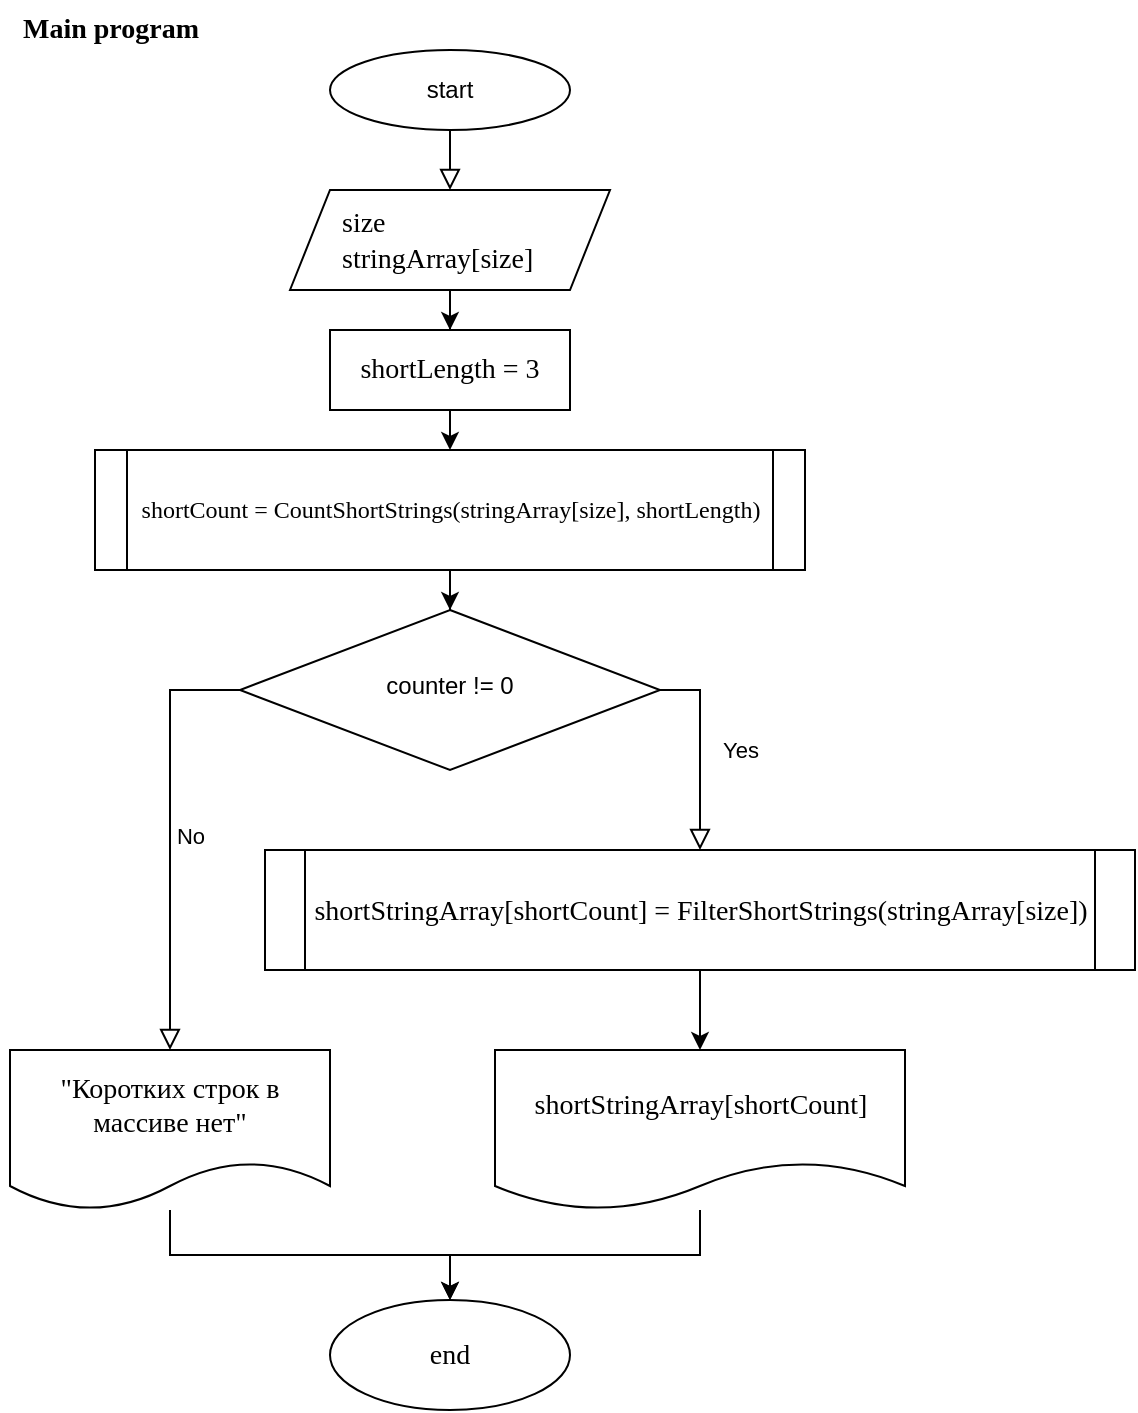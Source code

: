 <mxfile version="20.8.20" type="device" pages="3"><diagram id="C5RBs43oDa-KdzZeNtuy" name="Main"><mxGraphModel dx="1035" dy="1778" grid="1" gridSize="10" guides="1" tooltips="1" connect="1" arrows="1" fold="1" page="1" pageScale="1" pageWidth="827" pageHeight="1169" math="0" shadow="0"><root><mxCell id="WIyWlLk6GJQsqaUBKTNV-0"/><mxCell id="WIyWlLk6GJQsqaUBKTNV-1" parent="WIyWlLk6GJQsqaUBKTNV-0"/><mxCell id="WIyWlLk6GJQsqaUBKTNV-2" value="" style="rounded=0;html=1;jettySize=auto;orthogonalLoop=1;fontSize=11;endArrow=block;endFill=0;endSize=8;strokeWidth=1;shadow=0;labelBackgroundColor=none;edgeStyle=orthogonalEdgeStyle;entryX=0.5;entryY=0;entryDx=0;entryDy=0;" parent="WIyWlLk6GJQsqaUBKTNV-1" source="Q6-3VV7X4s96GDHHeoPw-0" target="nAEfYP0LlcHttDs4oQ49-1" edge="1"><mxGeometry relative="1" as="geometry"><mxPoint x="220" y="120" as="sourcePoint"/></mxGeometry></mxCell><mxCell id="WIyWlLk6GJQsqaUBKTNV-4" value="Yes" style="rounded=0;html=1;jettySize=auto;orthogonalLoop=1;fontSize=11;endArrow=block;endFill=0;endSize=8;strokeWidth=1;shadow=0;labelBackgroundColor=none;edgeStyle=orthogonalEdgeStyle;exitX=1;exitY=0.5;exitDx=0;exitDy=0;" parent="WIyWlLk6GJQsqaUBKTNV-1" source="WIyWlLk6GJQsqaUBKTNV-6" target="nAEfYP0LlcHttDs4oQ49-5" edge="1"><mxGeometry y="20" relative="1" as="geometry"><mxPoint as="offset"/><mxPoint x="240" y="420" as="targetPoint"/></mxGeometry></mxCell><mxCell id="WIyWlLk6GJQsqaUBKTNV-5" value="No" style="edgeStyle=orthogonalEdgeStyle;rounded=0;html=1;jettySize=auto;orthogonalLoop=1;fontSize=11;endArrow=block;endFill=0;endSize=8;strokeWidth=1;shadow=0;labelBackgroundColor=none;exitX=0;exitY=0.5;exitDx=0;exitDy=0;entryX=0.5;entryY=0;entryDx=0;entryDy=0;" parent="WIyWlLk6GJQsqaUBKTNV-1" source="WIyWlLk6GJQsqaUBKTNV-6" target="nAEfYP0LlcHttDs4oQ49-9" edge="1"><mxGeometry y="10" relative="1" as="geometry"><mxPoint as="offset"/><mxPoint x="60" y="410" as="targetPoint"/></mxGeometry></mxCell><mxCell id="WIyWlLk6GJQsqaUBKTNV-6" value="counter != 0" style="rhombus;whiteSpace=wrap;html=1;shadow=0;fontFamily=Helvetica;fontSize=12;align=center;strokeWidth=1;spacing=6;spacingTop=-4;" parent="WIyWlLk6GJQsqaUBKTNV-1" vertex="1"><mxGeometry x="135" y="240" width="210" height="80" as="geometry"/></mxCell><mxCell id="Q6-3VV7X4s96GDHHeoPw-0" value="start" style="ellipse;whiteSpace=wrap;html=1;" parent="WIyWlLk6GJQsqaUBKTNV-1" vertex="1"><mxGeometry x="180" y="-40" width="120" height="40" as="geometry"/></mxCell><mxCell id="Q6-3VV7X4s96GDHHeoPw-1" style="edgeStyle=orthogonalEdgeStyle;rounded=0;orthogonalLoop=1;jettySize=auto;html=1;exitX=0.5;exitY=1;exitDx=0;exitDy=0;" parent="WIyWlLk6GJQsqaUBKTNV-1" source="Q6-3VV7X4s96GDHHeoPw-0" target="Q6-3VV7X4s96GDHHeoPw-0" edge="1"><mxGeometry relative="1" as="geometry"/></mxCell><mxCell id="nAEfYP0LlcHttDs4oQ49-0" value="&lt;font face=&quot;Times New Roman&quot; style=&quot;font-size: 14px;&quot;&gt;&lt;b&gt;Main program&lt;/b&gt;&lt;/font&gt;" style="text;html=1;align=center;verticalAlign=middle;resizable=0;points=[];autosize=1;strokeColor=none;fillColor=none;" vertex="1" parent="WIyWlLk6GJQsqaUBKTNV-1"><mxGeometry x="15" y="-65" width="110" height="30" as="geometry"/></mxCell><mxCell id="nAEfYP0LlcHttDs4oQ49-3" style="edgeStyle=orthogonalEdgeStyle;rounded=0;orthogonalLoop=1;jettySize=auto;html=1;entryX=0.5;entryY=0;entryDx=0;entryDy=0;fontFamily=Times New Roman;fontSize=12;" edge="1" parent="WIyWlLk6GJQsqaUBKTNV-1" source="nAEfYP0LlcHttDs4oQ49-1" target="2rmJZ6dpxdeSO1aSGqR1-1"><mxGeometry relative="1" as="geometry"/></mxCell><mxCell id="nAEfYP0LlcHttDs4oQ49-1" value="&lt;font face=&quot;Times New Roman&quot;&gt;size&lt;br&gt;stringArray[size]&lt;/font&gt;" style="shape=parallelogram;perimeter=parallelogramPerimeter;whiteSpace=wrap;html=1;fixedSize=1;fontSize=14;align=left;size=20;spacingLeft=24;" vertex="1" parent="WIyWlLk6GJQsqaUBKTNV-1"><mxGeometry x="160" y="30" width="160" height="50" as="geometry"/></mxCell><mxCell id="nAEfYP0LlcHttDs4oQ49-4" style="edgeStyle=orthogonalEdgeStyle;rounded=0;orthogonalLoop=1;jettySize=auto;html=1;entryX=0.5;entryY=0;entryDx=0;entryDy=0;fontFamily=Times New Roman;fontSize=14;" edge="1" parent="WIyWlLk6GJQsqaUBKTNV-1" source="nAEfYP0LlcHttDs4oQ49-2" target="WIyWlLk6GJQsqaUBKTNV-6"><mxGeometry relative="1" as="geometry"/></mxCell><mxCell id="nAEfYP0LlcHttDs4oQ49-2" value="shortCount = CountShortStrings(stringArray[size], shortLength)" style="shape=process;backgroundOutline=1;fontFamily=Times New Roman;fontSize=12;size=0.045;html=1;" vertex="1" parent="WIyWlLk6GJQsqaUBKTNV-1"><mxGeometry x="62.5" y="160" width="355" height="60" as="geometry"/></mxCell><mxCell id="nAEfYP0LlcHttDs4oQ49-7" style="edgeStyle=orthogonalEdgeStyle;rounded=0;orthogonalLoop=1;jettySize=auto;html=1;exitX=0.5;exitY=1;exitDx=0;exitDy=0;fontFamily=Times New Roman;fontSize=14;" edge="1" parent="WIyWlLk6GJQsqaUBKTNV-1" source="nAEfYP0LlcHttDs4oQ49-5" target="nAEfYP0LlcHttDs4oQ49-6"><mxGeometry relative="1" as="geometry"/></mxCell><mxCell id="nAEfYP0LlcHttDs4oQ49-5" value="&lt;p style=&quot;line-height: 19px; font-size: 14px;&quot;&gt;shortStringArray[shortCount] = FilterShortStrings(stringArray[size])&lt;/p&gt;" style="shape=process;backgroundOutline=1;fontFamily=Times New Roman;fontSize=14;size=0.045;html=1;" vertex="1" parent="WIyWlLk6GJQsqaUBKTNV-1"><mxGeometry x="147.5" y="360" width="435" height="60" as="geometry"/></mxCell><mxCell id="nAEfYP0LlcHttDs4oQ49-13" style="edgeStyle=orthogonalEdgeStyle;rounded=0;orthogonalLoop=1;jettySize=auto;html=1;entryX=0.5;entryY=0;entryDx=0;entryDy=0;fontFamily=Times New Roman;fontSize=14;" edge="1" parent="WIyWlLk6GJQsqaUBKTNV-1" source="nAEfYP0LlcHttDs4oQ49-6" target="nAEfYP0LlcHttDs4oQ49-11"><mxGeometry relative="1" as="geometry"/></mxCell><mxCell id="nAEfYP0LlcHttDs4oQ49-6" value="shortStringArray[shortCount]" style="shape=document;whiteSpace=wrap;html=1;boundedLbl=1;fontFamily=Times New Roman;fontSize=14;" vertex="1" parent="WIyWlLk6GJQsqaUBKTNV-1"><mxGeometry x="262.5" y="460" width="205" height="80" as="geometry"/></mxCell><mxCell id="nAEfYP0LlcHttDs4oQ49-12" style="edgeStyle=orthogonalEdgeStyle;rounded=0;orthogonalLoop=1;jettySize=auto;html=1;entryX=0.5;entryY=0;entryDx=0;entryDy=0;fontFamily=Times New Roman;fontSize=14;" edge="1" parent="WIyWlLk6GJQsqaUBKTNV-1" source="nAEfYP0LlcHttDs4oQ49-9" target="nAEfYP0LlcHttDs4oQ49-11"><mxGeometry relative="1" as="geometry"/></mxCell><mxCell id="nAEfYP0LlcHttDs4oQ49-9" value="&quot;Коротких строк в массиве нет&quot;" style="shape=document;whiteSpace=wrap;html=1;boundedLbl=1;fontFamily=Times New Roman;fontSize=14;" vertex="1" parent="WIyWlLk6GJQsqaUBKTNV-1"><mxGeometry x="20" y="460" width="160" height="80" as="geometry"/></mxCell><mxCell id="nAEfYP0LlcHttDs4oQ49-11" value="end" style="ellipse;whiteSpace=wrap;html=1;fontFamily=Times New Roman;fontSize=14;" vertex="1" parent="WIyWlLk6GJQsqaUBKTNV-1"><mxGeometry x="180" y="585" width="120" height="55" as="geometry"/></mxCell><mxCell id="2rmJZ6dpxdeSO1aSGqR1-2" style="edgeStyle=orthogonalEdgeStyle;rounded=0;orthogonalLoop=1;jettySize=auto;html=1;exitX=0.5;exitY=1;exitDx=0;exitDy=0;entryX=0.5;entryY=0;entryDx=0;entryDy=0;fontFamily=Times New Roman;fontSize=14;" edge="1" parent="WIyWlLk6GJQsqaUBKTNV-1" source="2rmJZ6dpxdeSO1aSGqR1-1" target="nAEfYP0LlcHttDs4oQ49-2"><mxGeometry relative="1" as="geometry"/></mxCell><mxCell id="2rmJZ6dpxdeSO1aSGqR1-1" value="shortLength = 3" style="rounded=0;whiteSpace=wrap;html=1;fontFamily=Times New Roman;fontSize=14;" vertex="1" parent="WIyWlLk6GJQsqaUBKTNV-1"><mxGeometry x="180" y="100" width="120" height="40" as="geometry"/></mxCell></root></mxGraphModel></diagram><diagram id="DfYAHlGCWSTEoKX2GlCD" name="CountShortStrings"><mxGraphModel dx="880" dy="518" grid="1" gridSize="10" guides="1" tooltips="1" connect="1" arrows="1" fold="1" page="1" pageScale="1" pageWidth="827" pageHeight="1169" math="0" shadow="0"><root><mxCell id="0"/><mxCell id="1" parent="0"/><mxCell id="PBFinP9V8veJn_KXFltd-1" value="CountShortStrings(stringArray[size], shortLength)" style="text;html=1;align=left;verticalAlign=middle;resizable=0;points=[];autosize=1;strokeColor=none;fillColor=none;fontSize=14;fontFamily=Times New Roman;fontStyle=1" vertex="1" parent="1"><mxGeometry x="60" y="35" width="330" height="30" as="geometry"/></mxCell><mxCell id="PBFinP9V8veJn_KXFltd-5" style="edgeStyle=orthogonalEdgeStyle;rounded=0;orthogonalLoop=1;jettySize=auto;html=1;entryX=0.5;entryY=0;entryDx=0;entryDy=0;fontFamily=Times New Roman;fontSize=14;" edge="1" parent="1" source="PBFinP9V8veJn_KXFltd-2" target="PBFinP9V8veJn_KXFltd-4"><mxGeometry relative="1" as="geometry"/></mxCell><mxCell id="PBFinP9V8veJn_KXFltd-2" value="start" style="ellipse;whiteSpace=wrap;html=1;fontFamily=Times New Roman;fontSize=14;" vertex="1" parent="1"><mxGeometry x="280" y="65" width="120" height="45" as="geometry"/></mxCell><mxCell id="PBFinP9V8veJn_KXFltd-11" style="edgeStyle=orthogonalEdgeStyle;rounded=0;orthogonalLoop=1;jettySize=auto;html=1;fontFamily=Times New Roman;fontSize=14;" edge="1" parent="1" source="PBFinP9V8veJn_KXFltd-3" target="PBFinP9V8veJn_KXFltd-7"><mxGeometry relative="1" as="geometry"/></mxCell><mxCell id="DgfmDFw1jle61XeQ2ljc-3" style="edgeStyle=orthogonalEdgeStyle;rounded=0;orthogonalLoop=1;jettySize=auto;html=1;entryX=0.5;entryY=0;entryDx=0;entryDy=0;fontFamily=Times New Roman;fontSize=14;" edge="1" parent="1" source="PBFinP9V8veJn_KXFltd-3" target="DgfmDFw1jle61XeQ2ljc-2"><mxGeometry relative="1" as="geometry"/></mxCell><mxCell id="PBFinP9V8veJn_KXFltd-3" value="i &amp;lt; size" style="rhombus;whiteSpace=wrap;html=1;fontFamily=Times New Roman;fontSize=14;" vertex="1" parent="1"><mxGeometry x="245" y="220" width="190" height="80" as="geometry"/></mxCell><mxCell id="PBFinP9V8veJn_KXFltd-6" value="" style="edgeStyle=orthogonalEdgeStyle;rounded=0;orthogonalLoop=1;jettySize=auto;html=1;fontFamily=Times New Roman;fontSize=14;" edge="1" parent="1" source="PBFinP9V8veJn_KXFltd-4" target="PBFinP9V8veJn_KXFltd-3"><mxGeometry relative="1" as="geometry"/></mxCell><mxCell id="PBFinP9V8veJn_KXFltd-4" value="counter = 0&lt;br&gt;i = 0" style="rounded=0;whiteSpace=wrap;html=1;fontFamily=Times New Roman;fontSize=14;" vertex="1" parent="1"><mxGeometry x="280" y="130" width="120" height="60" as="geometry"/></mxCell><mxCell id="PBFinP9V8veJn_KXFltd-9" style="edgeStyle=orthogonalEdgeStyle;rounded=0;orthogonalLoop=1;jettySize=auto;html=1;fontFamily=Times New Roman;fontSize=14;" edge="1" parent="1" source="PBFinP9V8veJn_KXFltd-7" target="PBFinP9V8veJn_KXFltd-8"><mxGeometry relative="1" as="geometry"/></mxCell><mxCell id="PBFinP9V8veJn_KXFltd-7" value="counter" style="shape=document;whiteSpace=wrap;html=1;boundedLbl=1;fontFamily=Times New Roman;fontSize=14;" vertex="1" parent="1"><mxGeometry x="550" y="220" width="120" height="80" as="geometry"/></mxCell><mxCell id="PBFinP9V8veJn_KXFltd-8" value="end" style="ellipse;whiteSpace=wrap;html=1;fontFamily=Times New Roman;fontSize=14;" vertex="1" parent="1"><mxGeometry x="550" y="350" width="120" height="60" as="geometry"/></mxCell><mxCell id="DgfmDFw1jle61XeQ2ljc-1" value="No" style="text;html=1;align=center;verticalAlign=middle;resizable=0;points=[];autosize=1;strokeColor=none;fillColor=none;fontSize=14;fontFamily=Times New Roman;" vertex="1" parent="1"><mxGeometry x="460" y="235" width="40" height="30" as="geometry"/></mxCell><mxCell id="DgfmDFw1jle61XeQ2ljc-6" style="edgeStyle=orthogonalEdgeStyle;rounded=0;orthogonalLoop=1;jettySize=auto;html=1;entryX=0.5;entryY=0;entryDx=0;entryDy=0;fontFamily=Times New Roman;fontSize=14;" edge="1" parent="1" source="DgfmDFw1jle61XeQ2ljc-2" target="DgfmDFw1jle61XeQ2ljc-5"><mxGeometry relative="1" as="geometry"/></mxCell><mxCell id="DgfmDFw1jle61XeQ2ljc-9" style="edgeStyle=orthogonalEdgeStyle;rounded=0;orthogonalLoop=1;jettySize=auto;html=1;fontFamily=Times New Roman;fontSize=14;entryX=1;entryY=0.5;entryDx=0;entryDy=0;" edge="1" parent="1" source="DgfmDFw1jle61XeQ2ljc-2" target="DgfmDFw1jle61XeQ2ljc-8"><mxGeometry relative="1" as="geometry"><mxPoint x="160" y="385" as="targetPoint"/></mxGeometry></mxCell><mxCell id="DgfmDFw1jle61XeQ2ljc-2" value="stringArray(i).Length &amp;lt;= shortLength" style="rhombus;whiteSpace=wrap;html=1;fontFamily=Times New Roman;fontSize=14;" vertex="1" parent="1"><mxGeometry x="200" y="350" width="280" height="70" as="geometry"/></mxCell><mxCell id="DgfmDFw1jle61XeQ2ljc-4" value="Yes" style="text;html=1;align=center;verticalAlign=middle;resizable=0;points=[];autosize=1;strokeColor=none;fillColor=none;fontSize=14;fontFamily=Times New Roman;" vertex="1" parent="1"><mxGeometry x="340" y="310" width="40" height="30" as="geometry"/></mxCell><mxCell id="DgfmDFw1jle61XeQ2ljc-11" style="edgeStyle=orthogonalEdgeStyle;rounded=0;orthogonalLoop=1;jettySize=auto;html=1;fontFamily=Times New Roman;fontSize=14;" edge="1" parent="1" source="DgfmDFw1jle61XeQ2ljc-5" target="DgfmDFw1jle61XeQ2ljc-8"><mxGeometry relative="1" as="geometry"/></mxCell><mxCell id="DgfmDFw1jle61XeQ2ljc-5" value="counter = counter + 1" style="rounded=0;whiteSpace=wrap;html=1;fontFamily=Times New Roman;fontSize=14;" vertex="1" parent="1"><mxGeometry x="260" y="470" width="160" height="60" as="geometry"/></mxCell><mxCell id="DgfmDFw1jle61XeQ2ljc-7" value="Yes" style="text;html=1;align=center;verticalAlign=middle;resizable=0;points=[];autosize=1;strokeColor=none;fillColor=none;fontSize=14;fontFamily=Times New Roman;" vertex="1" parent="1"><mxGeometry x="350" y="430" width="40" height="30" as="geometry"/></mxCell><mxCell id="DgfmDFw1jle61XeQ2ljc-12" style="edgeStyle=orthogonalEdgeStyle;rounded=0;orthogonalLoop=1;jettySize=auto;html=1;entryX=0;entryY=0.5;entryDx=0;entryDy=0;fontFamily=Times New Roman;fontSize=14;exitX=0.5;exitY=0;exitDx=0;exitDy=0;" edge="1" parent="1" source="DgfmDFw1jle61XeQ2ljc-8" target="PBFinP9V8veJn_KXFltd-3"><mxGeometry relative="1" as="geometry"/></mxCell><mxCell id="DgfmDFw1jle61XeQ2ljc-8" value="i = i + 1" style="rounded=0;whiteSpace=wrap;html=1;fontFamily=Times New Roman;fontSize=14;" vertex="1" parent="1"><mxGeometry x="30" y="355" width="120" height="60" as="geometry"/></mxCell><mxCell id="DgfmDFw1jle61XeQ2ljc-10" value="No" style="text;html=1;align=center;verticalAlign=middle;resizable=0;points=[];autosize=1;strokeColor=none;fillColor=none;fontSize=14;fontFamily=Times New Roman;" vertex="1" parent="1"><mxGeometry x="160" y="355" width="40" height="30" as="geometry"/></mxCell></root></mxGraphModel></diagram><diagram name="FilterShortStrings" id="KSv-XdutKLzBIPCZhAdD"><mxGraphModel dx="880" dy="518" grid="1" gridSize="10" guides="1" tooltips="1" connect="1" arrows="1" fold="1" page="1" pageScale="1" pageWidth="827" pageHeight="1169" math="0" shadow="0"><root><mxCell id="Eoi_n4T_RFBm1E7Cd5Af-0"/><mxCell id="Eoi_n4T_RFBm1E7Cd5Af-1" parent="Eoi_n4T_RFBm1E7Cd5Af-0"/><mxCell id="Eoi_n4T_RFBm1E7Cd5Af-2" value="FilterShortStrings(stringArray[size], shortLength, shortCount)" style="text;html=1;align=left;verticalAlign=middle;resizable=0;points=[];autosize=1;strokeColor=none;fillColor=none;fontSize=14;fontFamily=Times New Roman;fontStyle=1" vertex="1" parent="Eoi_n4T_RFBm1E7Cd5Af-1"><mxGeometry x="60" y="35" width="400" height="30" as="geometry"/></mxCell><mxCell id="Eoi_n4T_RFBm1E7Cd5Af-3" style="edgeStyle=orthogonalEdgeStyle;rounded=0;orthogonalLoop=1;jettySize=auto;html=1;entryX=0.5;entryY=0;entryDx=0;entryDy=0;fontFamily=Times New Roman;fontSize=14;" edge="1" parent="Eoi_n4T_RFBm1E7Cd5Af-1" source="Eoi_n4T_RFBm1E7Cd5Af-4" target="Eoi_n4T_RFBm1E7Cd5Af-9"><mxGeometry relative="1" as="geometry"/></mxCell><mxCell id="Eoi_n4T_RFBm1E7Cd5Af-4" value="start" style="ellipse;whiteSpace=wrap;html=1;fontFamily=Times New Roman;fontSize=14;" vertex="1" parent="Eoi_n4T_RFBm1E7Cd5Af-1"><mxGeometry x="280" y="65" width="120" height="45" as="geometry"/></mxCell><mxCell id="Eoi_n4T_RFBm1E7Cd5Af-5" style="edgeStyle=orthogonalEdgeStyle;rounded=0;orthogonalLoop=1;jettySize=auto;html=1;fontFamily=Times New Roman;fontSize=14;" edge="1" parent="Eoi_n4T_RFBm1E7Cd5Af-1" source="Eoi_n4T_RFBm1E7Cd5Af-7" target="Eoi_n4T_RFBm1E7Cd5Af-11"><mxGeometry relative="1" as="geometry"/></mxCell><mxCell id="Eoi_n4T_RFBm1E7Cd5Af-6" style="edgeStyle=orthogonalEdgeStyle;rounded=0;orthogonalLoop=1;jettySize=auto;html=1;entryX=0.5;entryY=0;entryDx=0;entryDy=0;fontFamily=Times New Roman;fontSize=14;" edge="1" parent="Eoi_n4T_RFBm1E7Cd5Af-1" source="Eoi_n4T_RFBm1E7Cd5Af-7" target="Eoi_n4T_RFBm1E7Cd5Af-16"><mxGeometry relative="1" as="geometry"/></mxCell><mxCell id="Eoi_n4T_RFBm1E7Cd5Af-7" value="i &amp;lt; size" style="rhombus;whiteSpace=wrap;html=1;fontFamily=Times New Roman;fontSize=14;" vertex="1" parent="Eoi_n4T_RFBm1E7Cd5Af-1"><mxGeometry x="245" y="220" width="190" height="80" as="geometry"/></mxCell><mxCell id="Eoi_n4T_RFBm1E7Cd5Af-8" value="" style="edgeStyle=orthogonalEdgeStyle;rounded=0;orthogonalLoop=1;jettySize=auto;html=1;fontFamily=Times New Roman;fontSize=14;" edge="1" parent="Eoi_n4T_RFBm1E7Cd5Af-1" source="Eoi_n4T_RFBm1E7Cd5Af-9" target="Eoi_n4T_RFBm1E7Cd5Af-7"><mxGeometry relative="1" as="geometry"/></mxCell><mxCell id="Eoi_n4T_RFBm1E7Cd5Af-9" value="shortStringArray[shortCount]&lt;br&gt;counter = 0&lt;br&gt;i = 0" style="rounded=0;whiteSpace=wrap;html=1;fontFamily=Times New Roman;fontSize=14;" vertex="1" parent="Eoi_n4T_RFBm1E7Cd5Af-1"><mxGeometry x="245" y="133" width="190" height="60" as="geometry"/></mxCell><mxCell id="Eoi_n4T_RFBm1E7Cd5Af-10" style="edgeStyle=orthogonalEdgeStyle;rounded=0;orthogonalLoop=1;jettySize=auto;html=1;fontFamily=Times New Roman;fontSize=14;" edge="1" parent="Eoi_n4T_RFBm1E7Cd5Af-1" source="Eoi_n4T_RFBm1E7Cd5Af-11" target="Eoi_n4T_RFBm1E7Cd5Af-12"><mxGeometry relative="1" as="geometry"/></mxCell><mxCell id="Eoi_n4T_RFBm1E7Cd5Af-11" value="shortStringArray[shortCount]" style="shape=document;whiteSpace=wrap;html=1;boundedLbl=1;fontFamily=Times New Roman;fontSize=14;" vertex="1" parent="Eoi_n4T_RFBm1E7Cd5Af-1"><mxGeometry x="550" y="220" width="190" height="80" as="geometry"/></mxCell><mxCell id="Eoi_n4T_RFBm1E7Cd5Af-12" value="end" style="ellipse;whiteSpace=wrap;html=1;fontFamily=Times New Roman;fontSize=14;" vertex="1" parent="Eoi_n4T_RFBm1E7Cd5Af-1"><mxGeometry x="585" y="355" width="120" height="60" as="geometry"/></mxCell><mxCell id="Eoi_n4T_RFBm1E7Cd5Af-13" value="No" style="text;html=1;align=center;verticalAlign=middle;resizable=0;points=[];autosize=1;strokeColor=none;fillColor=none;fontSize=14;fontFamily=Times New Roman;" vertex="1" parent="Eoi_n4T_RFBm1E7Cd5Af-1"><mxGeometry x="460" y="235" width="40" height="30" as="geometry"/></mxCell><mxCell id="Eoi_n4T_RFBm1E7Cd5Af-14" style="edgeStyle=orthogonalEdgeStyle;rounded=0;orthogonalLoop=1;jettySize=auto;html=1;entryX=0.5;entryY=0;entryDx=0;entryDy=0;fontFamily=Times New Roman;fontSize=14;" edge="1" parent="Eoi_n4T_RFBm1E7Cd5Af-1" source="Eoi_n4T_RFBm1E7Cd5Af-16" target="Eoi_n4T_RFBm1E7Cd5Af-19"><mxGeometry relative="1" as="geometry"/></mxCell><mxCell id="Eoi_n4T_RFBm1E7Cd5Af-15" style="edgeStyle=orthogonalEdgeStyle;rounded=0;orthogonalLoop=1;jettySize=auto;html=1;fontFamily=Times New Roman;fontSize=14;entryX=1;entryY=0.5;entryDx=0;entryDy=0;" edge="1" parent="Eoi_n4T_RFBm1E7Cd5Af-1" source="Eoi_n4T_RFBm1E7Cd5Af-16" target="Eoi_n4T_RFBm1E7Cd5Af-22"><mxGeometry relative="1" as="geometry"><mxPoint x="160" y="385" as="targetPoint"/></mxGeometry></mxCell><mxCell id="Eoi_n4T_RFBm1E7Cd5Af-16" value="stringArray(i).Length &amp;lt;= shortLength" style="rhombus;whiteSpace=wrap;html=1;fontFamily=Times New Roman;fontSize=14;" vertex="1" parent="Eoi_n4T_RFBm1E7Cd5Af-1"><mxGeometry x="200" y="350" width="280" height="70" as="geometry"/></mxCell><mxCell id="Eoi_n4T_RFBm1E7Cd5Af-17" value="Yes" style="text;html=1;align=center;verticalAlign=middle;resizable=0;points=[];autosize=1;strokeColor=none;fillColor=none;fontSize=14;fontFamily=Times New Roman;" vertex="1" parent="Eoi_n4T_RFBm1E7Cd5Af-1"><mxGeometry x="340" y="310" width="40" height="30" as="geometry"/></mxCell><mxCell id="Eoi_n4T_RFBm1E7Cd5Af-18" style="edgeStyle=orthogonalEdgeStyle;rounded=0;orthogonalLoop=1;jettySize=auto;html=1;fontFamily=Times New Roman;fontSize=14;" edge="1" parent="Eoi_n4T_RFBm1E7Cd5Af-1" source="Eoi_n4T_RFBm1E7Cd5Af-19" target="Eoi_n4T_RFBm1E7Cd5Af-22"><mxGeometry relative="1" as="geometry"/></mxCell><mxCell id="Eoi_n4T_RFBm1E7Cd5Af-19" value="shortStringArray[counter] = stringArray(i)&lt;br&gt;counter = counter + 1" style="rounded=0;whiteSpace=wrap;html=1;fontFamily=Times New Roman;fontSize=14;" vertex="1" parent="Eoi_n4T_RFBm1E7Cd5Af-1"><mxGeometry x="200" y="470" width="280" height="60" as="geometry"/></mxCell><mxCell id="Eoi_n4T_RFBm1E7Cd5Af-20" value="Yes" style="text;html=1;align=center;verticalAlign=middle;resizable=0;points=[];autosize=1;strokeColor=none;fillColor=none;fontSize=14;fontFamily=Times New Roman;" vertex="1" parent="Eoi_n4T_RFBm1E7Cd5Af-1"><mxGeometry x="350" y="430" width="40" height="30" as="geometry"/></mxCell><mxCell id="Eoi_n4T_RFBm1E7Cd5Af-21" style="edgeStyle=orthogonalEdgeStyle;rounded=0;orthogonalLoop=1;jettySize=auto;html=1;entryX=0;entryY=0.5;entryDx=0;entryDy=0;fontFamily=Times New Roman;fontSize=14;exitX=0.5;exitY=0;exitDx=0;exitDy=0;" edge="1" parent="Eoi_n4T_RFBm1E7Cd5Af-1" source="Eoi_n4T_RFBm1E7Cd5Af-22" target="Eoi_n4T_RFBm1E7Cd5Af-7"><mxGeometry relative="1" as="geometry"/></mxCell><mxCell id="Eoi_n4T_RFBm1E7Cd5Af-22" value="i = i + 1" style="rounded=0;whiteSpace=wrap;html=1;fontFamily=Times New Roman;fontSize=14;" vertex="1" parent="Eoi_n4T_RFBm1E7Cd5Af-1"><mxGeometry x="30" y="355" width="120" height="60" as="geometry"/></mxCell><mxCell id="Eoi_n4T_RFBm1E7Cd5Af-23" value="No" style="text;html=1;align=center;verticalAlign=middle;resizable=0;points=[];autosize=1;strokeColor=none;fillColor=none;fontSize=14;fontFamily=Times New Roman;" vertex="1" parent="Eoi_n4T_RFBm1E7Cd5Af-1"><mxGeometry x="160" y="355" width="40" height="30" as="geometry"/></mxCell></root></mxGraphModel></diagram></mxfile>